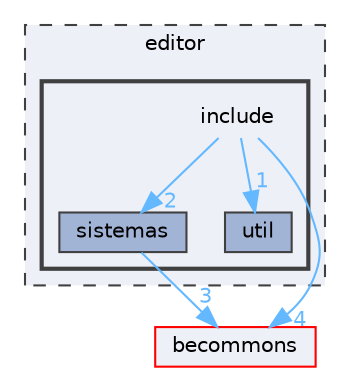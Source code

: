 digraph "editor/include"
{
 // LATEX_PDF_SIZE
  bgcolor="transparent";
  edge [fontname=Helvetica,fontsize=10,labelfontname=Helvetica,labelfontsize=10];
  node [fontname=Helvetica,fontsize=10,shape=box,height=0.2,width=0.4];
  compound=true
  subgraph clusterdir_bac5aa69239d34ac960582aca466258e {
    graph [ bgcolor="#edf0f7", pencolor="grey25", label="editor", fontname=Helvetica,fontsize=10 style="filled,dashed", URL="dir_bac5aa69239d34ac960582aca466258e.html",tooltip=""]
  subgraph clusterdir_07800c8bc9e485b30bf8571db4a636e5 {
    graph [ bgcolor="#edf0f7", pencolor="grey25", label="", fontname=Helvetica,fontsize=10 style="filled,bold", URL="dir_07800c8bc9e485b30bf8571db4a636e5.html",tooltip=""]
    dir_07800c8bc9e485b30bf8571db4a636e5 [shape=plaintext, label="include"];
  dir_35bf315374cc99dafe2725737d8d5b71 [label="sistemas", fillcolor="#a2b4d6", color="grey25", style="filled", URL="dir_35bf315374cc99dafe2725737d8d5b71.html",tooltip=""];
  dir_6d46a6efcc2e8ef1b44b7b5ad270ed2e [label="util", fillcolor="#a2b4d6", color="grey25", style="filled", URL="dir_6d46a6efcc2e8ef1b44b7b5ad270ed2e.html",tooltip=""];
  }
  }
  dir_0394786a11e0dfde3dca27fdccf84bfd [label="becommons", fillcolor="#edf0f7", color="red", style="filled", URL="dir_0394786a11e0dfde3dca27fdccf84bfd.html",tooltip=""];
  dir_07800c8bc9e485b30bf8571db4a636e5->dir_0394786a11e0dfde3dca27fdccf84bfd [headlabel="4", labeldistance=1.5 headhref="dir_000012_000004.html" href="dir_000012_000004.html" color="steelblue1" fontcolor="steelblue1"];
  dir_07800c8bc9e485b30bf8571db4a636e5->dir_35bf315374cc99dafe2725737d8d5b71 [headlabel="2", labeldistance=1.5 headhref="dir_000012_000022.html" href="dir_000012_000022.html" color="steelblue1" fontcolor="steelblue1"];
  dir_07800c8bc9e485b30bf8571db4a636e5->dir_6d46a6efcc2e8ef1b44b7b5ad270ed2e [headlabel="1", labeldistance=1.5 headhref="dir_000012_000029.html" href="dir_000012_000029.html" color="steelblue1" fontcolor="steelblue1"];
  dir_35bf315374cc99dafe2725737d8d5b71->dir_0394786a11e0dfde3dca27fdccf84bfd [headlabel="3", labeldistance=1.5 headhref="dir_000022_000004.html" href="dir_000022_000004.html" color="steelblue1" fontcolor="steelblue1"];
}
